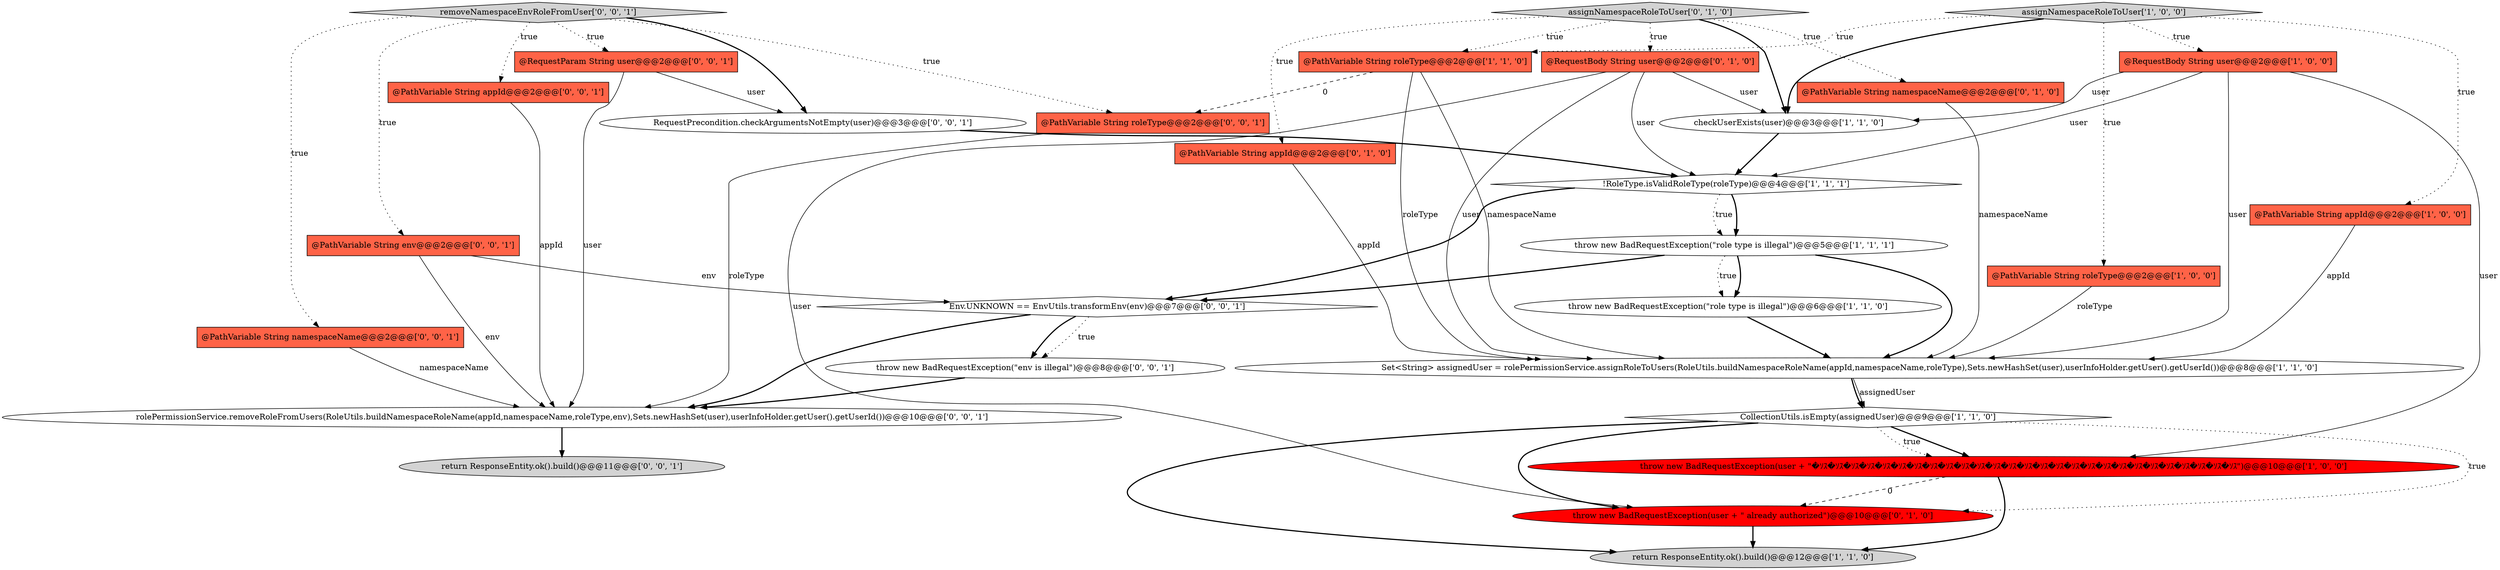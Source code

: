 digraph {
24 [style = filled, label = "removeNamespaceEnvRoleFromUser['0', '0', '1']", fillcolor = lightgray, shape = diamond image = "AAA0AAABBB3BBB"];
16 [style = filled, label = "@RequestBody String user@@@2@@@['0', '1', '0']", fillcolor = tomato, shape = box image = "AAA0AAABBB2BBB"];
18 [style = filled, label = "@PathVariable String env@@@2@@@['0', '0', '1']", fillcolor = tomato, shape = box image = "AAA0AAABBB3BBB"];
8 [style = filled, label = "return ResponseEntity.ok().build()@@@12@@@['1', '1', '0']", fillcolor = lightgray, shape = ellipse image = "AAA0AAABBB1BBB"];
19 [style = filled, label = "return ResponseEntity.ok().build()@@@11@@@['0', '0', '1']", fillcolor = lightgray, shape = ellipse image = "AAA0AAABBB3BBB"];
26 [style = filled, label = "throw new BadRequestException(\"env is illegal\")@@@8@@@['0', '0', '1']", fillcolor = white, shape = ellipse image = "AAA0AAABBB3BBB"];
11 [style = filled, label = "assignNamespaceRoleToUser['1', '0', '0']", fillcolor = lightgray, shape = diamond image = "AAA0AAABBB1BBB"];
1 [style = filled, label = "throw new BadRequestException(user + \"�ｿｽ�ｿｽ�ｿｽ�ｿｽ�ｿｽ�ｿｽ�ｿｽ�ｿｽ�ｿｽ�ｿｽ�ｿｽ�ｿｽ�ｿｽ�ｿｽ�ｿｽ�ｿｽ�ｿｽ�ｿｽ�ｿｽ�ｿｽ�ｿｽ�ｿｽ�ｿｽ�ｿｽ�ｿｽ�ｿｽ�ｿｽ\")@@@10@@@['1', '0', '0']", fillcolor = red, shape = ellipse image = "AAA1AAABBB1BBB"];
10 [style = filled, label = "throw new BadRequestException(\"role type is illegal\")@@@5@@@['1', '1', '1']", fillcolor = white, shape = ellipse image = "AAA0AAABBB1BBB"];
17 [style = filled, label = "assignNamespaceRoleToUser['0', '1', '0']", fillcolor = lightgray, shape = diamond image = "AAA0AAABBB2BBB"];
2 [style = filled, label = "Set<String> assignedUser = rolePermissionService.assignRoleToUsers(RoleUtils.buildNamespaceRoleName(appId,namespaceName,roleType),Sets.newHashSet(user),userInfoHolder.getUser().getUserId())@@@8@@@['1', '1', '0']", fillcolor = white, shape = ellipse image = "AAA0AAABBB1BBB"];
23 [style = filled, label = "@RequestParam String user@@@2@@@['0', '0', '1']", fillcolor = tomato, shape = box image = "AAA0AAABBB3BBB"];
0 [style = filled, label = "throw new BadRequestException(\"role type is illegal\")@@@6@@@['1', '1', '0']", fillcolor = white, shape = ellipse image = "AAA0AAABBB1BBB"];
12 [style = filled, label = "@PathVariable String roleType@@@2@@@['1', '1', '0']", fillcolor = tomato, shape = box image = "AAA0AAABBB1BBB"];
28 [style = filled, label = "RequestPrecondition.checkArgumentsNotEmpty(user)@@@3@@@['0', '0', '1']", fillcolor = white, shape = ellipse image = "AAA0AAABBB3BBB"];
6 [style = filled, label = "@RequestBody String user@@@2@@@['1', '0', '0']", fillcolor = tomato, shape = box image = "AAA0AAABBB1BBB"];
9 [style = filled, label = "!RoleType.isValidRoleType(roleType)@@@4@@@['1', '1', '1']", fillcolor = white, shape = diamond image = "AAA0AAABBB1BBB"];
25 [style = filled, label = "rolePermissionService.removeRoleFromUsers(RoleUtils.buildNamespaceRoleName(appId,namespaceName,roleType,env),Sets.newHashSet(user),userInfoHolder.getUser().getUserId())@@@10@@@['0', '0', '1']", fillcolor = white, shape = ellipse image = "AAA0AAABBB3BBB"];
7 [style = filled, label = "CollectionUtils.isEmpty(assignedUser)@@@9@@@['1', '1', '0']", fillcolor = white, shape = diamond image = "AAA0AAABBB1BBB"];
20 [style = filled, label = "Env.UNKNOWN == EnvUtils.transformEnv(env)@@@7@@@['0', '0', '1']", fillcolor = white, shape = diamond image = "AAA0AAABBB3BBB"];
27 [style = filled, label = "@PathVariable String roleType@@@2@@@['0', '0', '1']", fillcolor = tomato, shape = box image = "AAA0AAABBB3BBB"];
14 [style = filled, label = "throw new BadRequestException(user + \" already authorized\")@@@10@@@['0', '1', '0']", fillcolor = red, shape = ellipse image = "AAA1AAABBB2BBB"];
22 [style = filled, label = "@PathVariable String namespaceName@@@2@@@['0', '0', '1']", fillcolor = tomato, shape = box image = "AAA0AAABBB3BBB"];
13 [style = filled, label = "@PathVariable String namespaceName@@@2@@@['0', '1', '0']", fillcolor = tomato, shape = box image = "AAA0AAABBB2BBB"];
15 [style = filled, label = "@PathVariable String appId@@@2@@@['0', '1', '0']", fillcolor = tomato, shape = box image = "AAA0AAABBB2BBB"];
3 [style = filled, label = "@PathVariable String appId@@@2@@@['1', '0', '0']", fillcolor = tomato, shape = box image = "AAA0AAABBB1BBB"];
5 [style = filled, label = "checkUserExists(user)@@@3@@@['1', '1', '0']", fillcolor = white, shape = ellipse image = "AAA0AAABBB1BBB"];
4 [style = filled, label = "@PathVariable String roleType@@@2@@@['1', '0', '0']", fillcolor = tomato, shape = box image = "AAA0AAABBB1BBB"];
21 [style = filled, label = "@PathVariable String appId@@@2@@@['0', '0', '1']", fillcolor = tomato, shape = box image = "AAA0AAABBB3BBB"];
24->28 [style = bold, label=""];
17->5 [style = bold, label=""];
10->20 [style = bold, label=""];
7->1 [style = bold, label=""];
1->8 [style = bold, label=""];
7->14 [style = dotted, label="true"];
5->9 [style = bold, label=""];
2->7 [style = solid, label="assignedUser"];
1->14 [style = dashed, label="0"];
20->26 [style = bold, label=""];
21->25 [style = solid, label="appId"];
12->2 [style = solid, label="namespaceName"];
26->25 [style = bold, label=""];
0->2 [style = bold, label=""];
23->25 [style = solid, label="user"];
11->12 [style = dotted, label="true"];
20->26 [style = dotted, label="true"];
28->9 [style = bold, label=""];
9->20 [style = bold, label=""];
16->2 [style = solid, label="user"];
11->4 [style = dotted, label="true"];
9->10 [style = bold, label=""];
24->27 [style = dotted, label="true"];
7->8 [style = bold, label=""];
20->25 [style = bold, label=""];
16->9 [style = solid, label="user"];
18->25 [style = solid, label="env"];
16->14 [style = solid, label="user"];
7->14 [style = bold, label=""];
17->16 [style = dotted, label="true"];
12->2 [style = solid, label="roleType"];
6->5 [style = solid, label="user"];
18->20 [style = solid, label="env"];
22->25 [style = solid, label="namespaceName"];
11->5 [style = bold, label=""];
3->2 [style = solid, label="appId"];
17->15 [style = dotted, label="true"];
24->23 [style = dotted, label="true"];
17->12 [style = dotted, label="true"];
11->6 [style = dotted, label="true"];
24->22 [style = dotted, label="true"];
27->25 [style = solid, label="roleType"];
10->0 [style = bold, label=""];
25->19 [style = bold, label=""];
12->27 [style = dashed, label="0"];
10->0 [style = dotted, label="true"];
4->2 [style = solid, label="roleType"];
10->2 [style = bold, label=""];
14->8 [style = bold, label=""];
2->7 [style = bold, label=""];
15->2 [style = solid, label="appId"];
13->2 [style = solid, label="namespaceName"];
7->1 [style = dotted, label="true"];
11->3 [style = dotted, label="true"];
17->13 [style = dotted, label="true"];
23->28 [style = solid, label="user"];
9->10 [style = dotted, label="true"];
6->9 [style = solid, label="user"];
6->1 [style = solid, label="user"];
24->21 [style = dotted, label="true"];
24->18 [style = dotted, label="true"];
16->5 [style = solid, label="user"];
6->2 [style = solid, label="user"];
}
